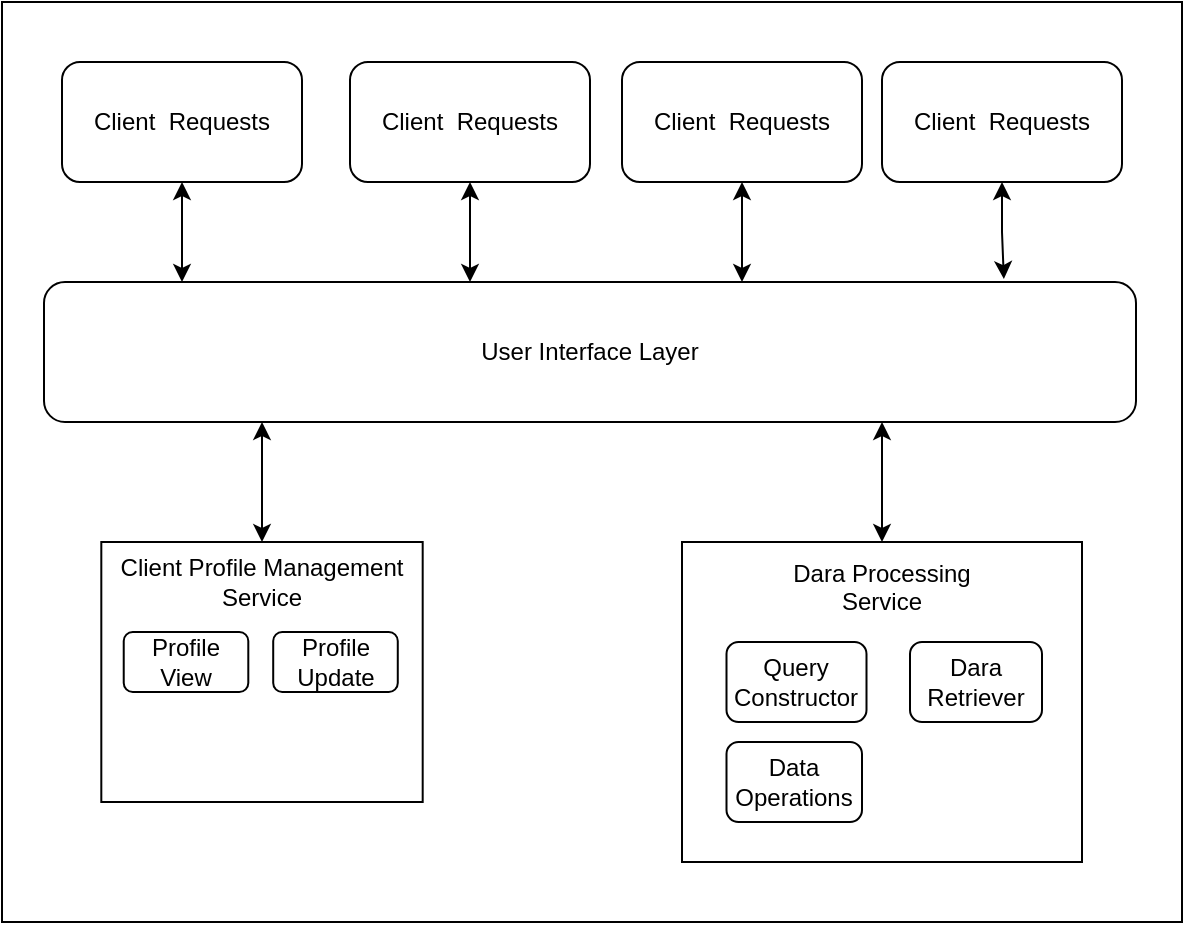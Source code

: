 <mxfile version="15.8.6" type="device"><diagram id="nnysbaTERSnjS57lphA5" name="Page-1"><mxGraphModel dx="918" dy="518" grid="1" gridSize="10" guides="1" tooltips="1" connect="1" arrows="1" fold="1" page="1" pageScale="1" pageWidth="827" pageHeight="1169" math="0" shadow="0"><root><mxCell id="0"/><mxCell id="1" parent="0"/><mxCell id="a5xZw9RYSOobZxGgi9tA-38" value="" style="rounded=0;whiteSpace=wrap;html=1;" vertex="1" parent="1"><mxGeometry x="120" y="60" width="590" height="460" as="geometry"/></mxCell><mxCell id="a5xZw9RYSOobZxGgi9tA-26" style="edgeStyle=orthogonalEdgeStyle;rounded=0;orthogonalLoop=1;jettySize=auto;html=1;entryX=0.5;entryY=0;entryDx=0;entryDy=0;startArrow=classic;startFill=1;" edge="1" parent="1" source="a5xZw9RYSOobZxGgi9tA-1" target="a5xZw9RYSOobZxGgi9tA-4"><mxGeometry relative="1" as="geometry"><mxPoint x="560" y="320" as="targetPoint"/><Array as="points"><mxPoint x="560" y="280"/><mxPoint x="560" y="280"/></Array></mxGeometry></mxCell><mxCell id="a5xZw9RYSOobZxGgi9tA-36" style="edgeStyle=orthogonalEdgeStyle;rounded=0;orthogonalLoop=1;jettySize=auto;html=1;entryX=0.5;entryY=0;entryDx=0;entryDy=0;startArrow=classic;startFill=1;" edge="1" parent="1" source="a5xZw9RYSOobZxGgi9tA-1" target="a5xZw9RYSOobZxGgi9tA-2"><mxGeometry relative="1" as="geometry"><Array as="points"><mxPoint x="250" y="280"/><mxPoint x="250" y="280"/></Array></mxGeometry></mxCell><mxCell id="a5xZw9RYSOobZxGgi9tA-1" value="&lt;div&gt;User Interface Layer&lt;/div&gt;" style="rounded=1;whiteSpace=wrap;html=1;" vertex="1" parent="1"><mxGeometry x="141" y="200" width="546" height="70" as="geometry"/></mxCell><mxCell id="a5xZw9RYSOobZxGgi9tA-21" value="" style="group" vertex="1" connectable="0" parent="1"><mxGeometry x="160" y="330" width="180" height="130" as="geometry"/></mxCell><mxCell id="a5xZw9RYSOobZxGgi9tA-2" value="&lt;br&gt;&lt;p&gt;&lt;/p&gt;&lt;p&gt;&lt;/p&gt;&lt;p&gt;&lt;/p&gt;" style="rounded=0;whiteSpace=wrap;html=1;align=center;" vertex="1" parent="a5xZw9RYSOobZxGgi9tA-21"><mxGeometry x="9.654" width="160.692" height="130" as="geometry"/></mxCell><mxCell id="a5xZw9RYSOobZxGgi9tA-3" value="&lt;div&gt;Client Profile Management&lt;br&gt;&lt;/div&gt;&lt;div&gt;Service&lt;/div&gt;" style="text;html=1;strokeColor=none;fillColor=none;align=center;verticalAlign=middle;whiteSpace=wrap;rounded=0;" vertex="1" parent="a5xZw9RYSOobZxGgi9tA-21"><mxGeometry y="15" width="180" height="10" as="geometry"/></mxCell><mxCell id="a5xZw9RYSOobZxGgi9tA-9" value="Profile View" style="rounded=1;whiteSpace=wrap;html=1;" vertex="1" parent="a5xZw9RYSOobZxGgi9tA-21"><mxGeometry x="20.865" y="45" width="62.284" height="30" as="geometry"/></mxCell><mxCell id="a5xZw9RYSOobZxGgi9tA-10" value="Profile Update" style="rounded=1;whiteSpace=wrap;html=1;" vertex="1" parent="a5xZw9RYSOobZxGgi9tA-21"><mxGeometry x="95.606" y="45" width="62.284" height="30" as="geometry"/></mxCell><mxCell id="a5xZw9RYSOobZxGgi9tA-22" value="" style="group" vertex="1" connectable="0" parent="1"><mxGeometry x="460" y="330" width="200" height="160" as="geometry"/></mxCell><mxCell id="a5xZw9RYSOobZxGgi9tA-4" value="&lt;br&gt;&lt;p&gt;&lt;/p&gt;&lt;p&gt;&lt;/p&gt;&lt;p&gt;&lt;/p&gt;" style="rounded=0;whiteSpace=wrap;html=1;align=center;" vertex="1" parent="a5xZw9RYSOobZxGgi9tA-22"><mxGeometry width="200" height="160" as="geometry"/></mxCell><mxCell id="a5xZw9RYSOobZxGgi9tA-15" value="Data Operations" style="rounded=1;whiteSpace=wrap;html=1;" vertex="1" parent="a5xZw9RYSOobZxGgi9tA-22"><mxGeometry x="22.25" y="100" width="67.75" height="40" as="geometry"/></mxCell><mxCell id="a5xZw9RYSOobZxGgi9tA-16" value="&lt;div&gt;Query &lt;br&gt;&lt;/div&gt;&lt;div&gt;Constructor&lt;/div&gt;" style="rounded=1;whiteSpace=wrap;html=1;" vertex="1" parent="a5xZw9RYSOobZxGgi9tA-22"><mxGeometry x="22.25" y="50" width="70" height="40" as="geometry"/></mxCell><mxCell id="a5xZw9RYSOobZxGgi9tA-17" value="Dara Retriever" style="rounded=1;whiteSpace=wrap;html=1;" vertex="1" parent="a5xZw9RYSOobZxGgi9tA-22"><mxGeometry x="114" y="50" width="66" height="40" as="geometry"/></mxCell><mxCell id="a5xZw9RYSOobZxGgi9tA-20" value="&#xA;&lt;div&gt;Dara Processing &lt;br&gt;&lt;/div&gt;&lt;div&gt;Service&lt;/div&gt;&#xA;&#xA;" style="text;html=1;strokeColor=none;fillColor=none;align=center;verticalAlign=middle;whiteSpace=wrap;rounded=0;" vertex="1" parent="a5xZw9RYSOobZxGgi9tA-22"><mxGeometry x="45" y="10" width="110" height="40" as="geometry"/></mxCell><mxCell id="a5xZw9RYSOobZxGgi9tA-31" value="" style="edgeStyle=orthogonalEdgeStyle;rounded=0;orthogonalLoop=1;jettySize=auto;html=1;startArrow=classic;startFill=1;" edge="1" parent="1" source="a5xZw9RYSOobZxGgi9tA-27" target="a5xZw9RYSOobZxGgi9tA-1"><mxGeometry relative="1" as="geometry"><Array as="points"><mxPoint x="210" y="190"/><mxPoint x="210" y="190"/></Array></mxGeometry></mxCell><mxCell id="a5xZw9RYSOobZxGgi9tA-27" value="Client&amp;nbsp; Requests" style="rounded=1;whiteSpace=wrap;html=1;" vertex="1" parent="1"><mxGeometry x="150" y="90" width="120" height="60" as="geometry"/></mxCell><mxCell id="a5xZw9RYSOobZxGgi9tA-34" value="" style="edgeStyle=orthogonalEdgeStyle;rounded=0;orthogonalLoop=1;jettySize=auto;html=1;entryX=0.879;entryY=-0.021;entryDx=0;entryDy=0;entryPerimeter=0;startArrow=classic;startFill=1;" edge="1" parent="1" source="a5xZw9RYSOobZxGgi9tA-28" target="a5xZw9RYSOobZxGgi9tA-1"><mxGeometry relative="1" as="geometry"/></mxCell><mxCell id="a5xZw9RYSOobZxGgi9tA-28" value="Client&amp;nbsp; Requests" style="rounded=1;whiteSpace=wrap;html=1;" vertex="1" parent="1"><mxGeometry x="560" y="90" width="120" height="60" as="geometry"/></mxCell><mxCell id="a5xZw9RYSOobZxGgi9tA-33" value="" style="edgeStyle=orthogonalEdgeStyle;rounded=0;orthogonalLoop=1;jettySize=auto;html=1;startArrow=classic;startFill=1;" edge="1" parent="1" source="a5xZw9RYSOobZxGgi9tA-29" target="a5xZw9RYSOobZxGgi9tA-1"><mxGeometry relative="1" as="geometry"><Array as="points"><mxPoint x="490" y="190"/><mxPoint x="490" y="190"/></Array></mxGeometry></mxCell><mxCell id="a5xZw9RYSOobZxGgi9tA-29" value="Client&amp;nbsp; Requests" style="rounded=1;whiteSpace=wrap;html=1;" vertex="1" parent="1"><mxGeometry x="430" y="90" width="120" height="60" as="geometry"/></mxCell><mxCell id="a5xZw9RYSOobZxGgi9tA-32" value="" style="edgeStyle=orthogonalEdgeStyle;rounded=0;orthogonalLoop=1;jettySize=auto;html=1;startArrow=classic;startFill=1;" edge="1" parent="1" source="a5xZw9RYSOobZxGgi9tA-30" target="a5xZw9RYSOobZxGgi9tA-1"><mxGeometry relative="1" as="geometry"><Array as="points"><mxPoint x="354" y="180"/><mxPoint x="354" y="180"/></Array></mxGeometry></mxCell><mxCell id="a5xZw9RYSOobZxGgi9tA-30" value="Client&amp;nbsp; Requests" style="rounded=1;whiteSpace=wrap;html=1;" vertex="1" parent="1"><mxGeometry x="294" y="90" width="120" height="60" as="geometry"/></mxCell></root></mxGraphModel></diagram></mxfile>
